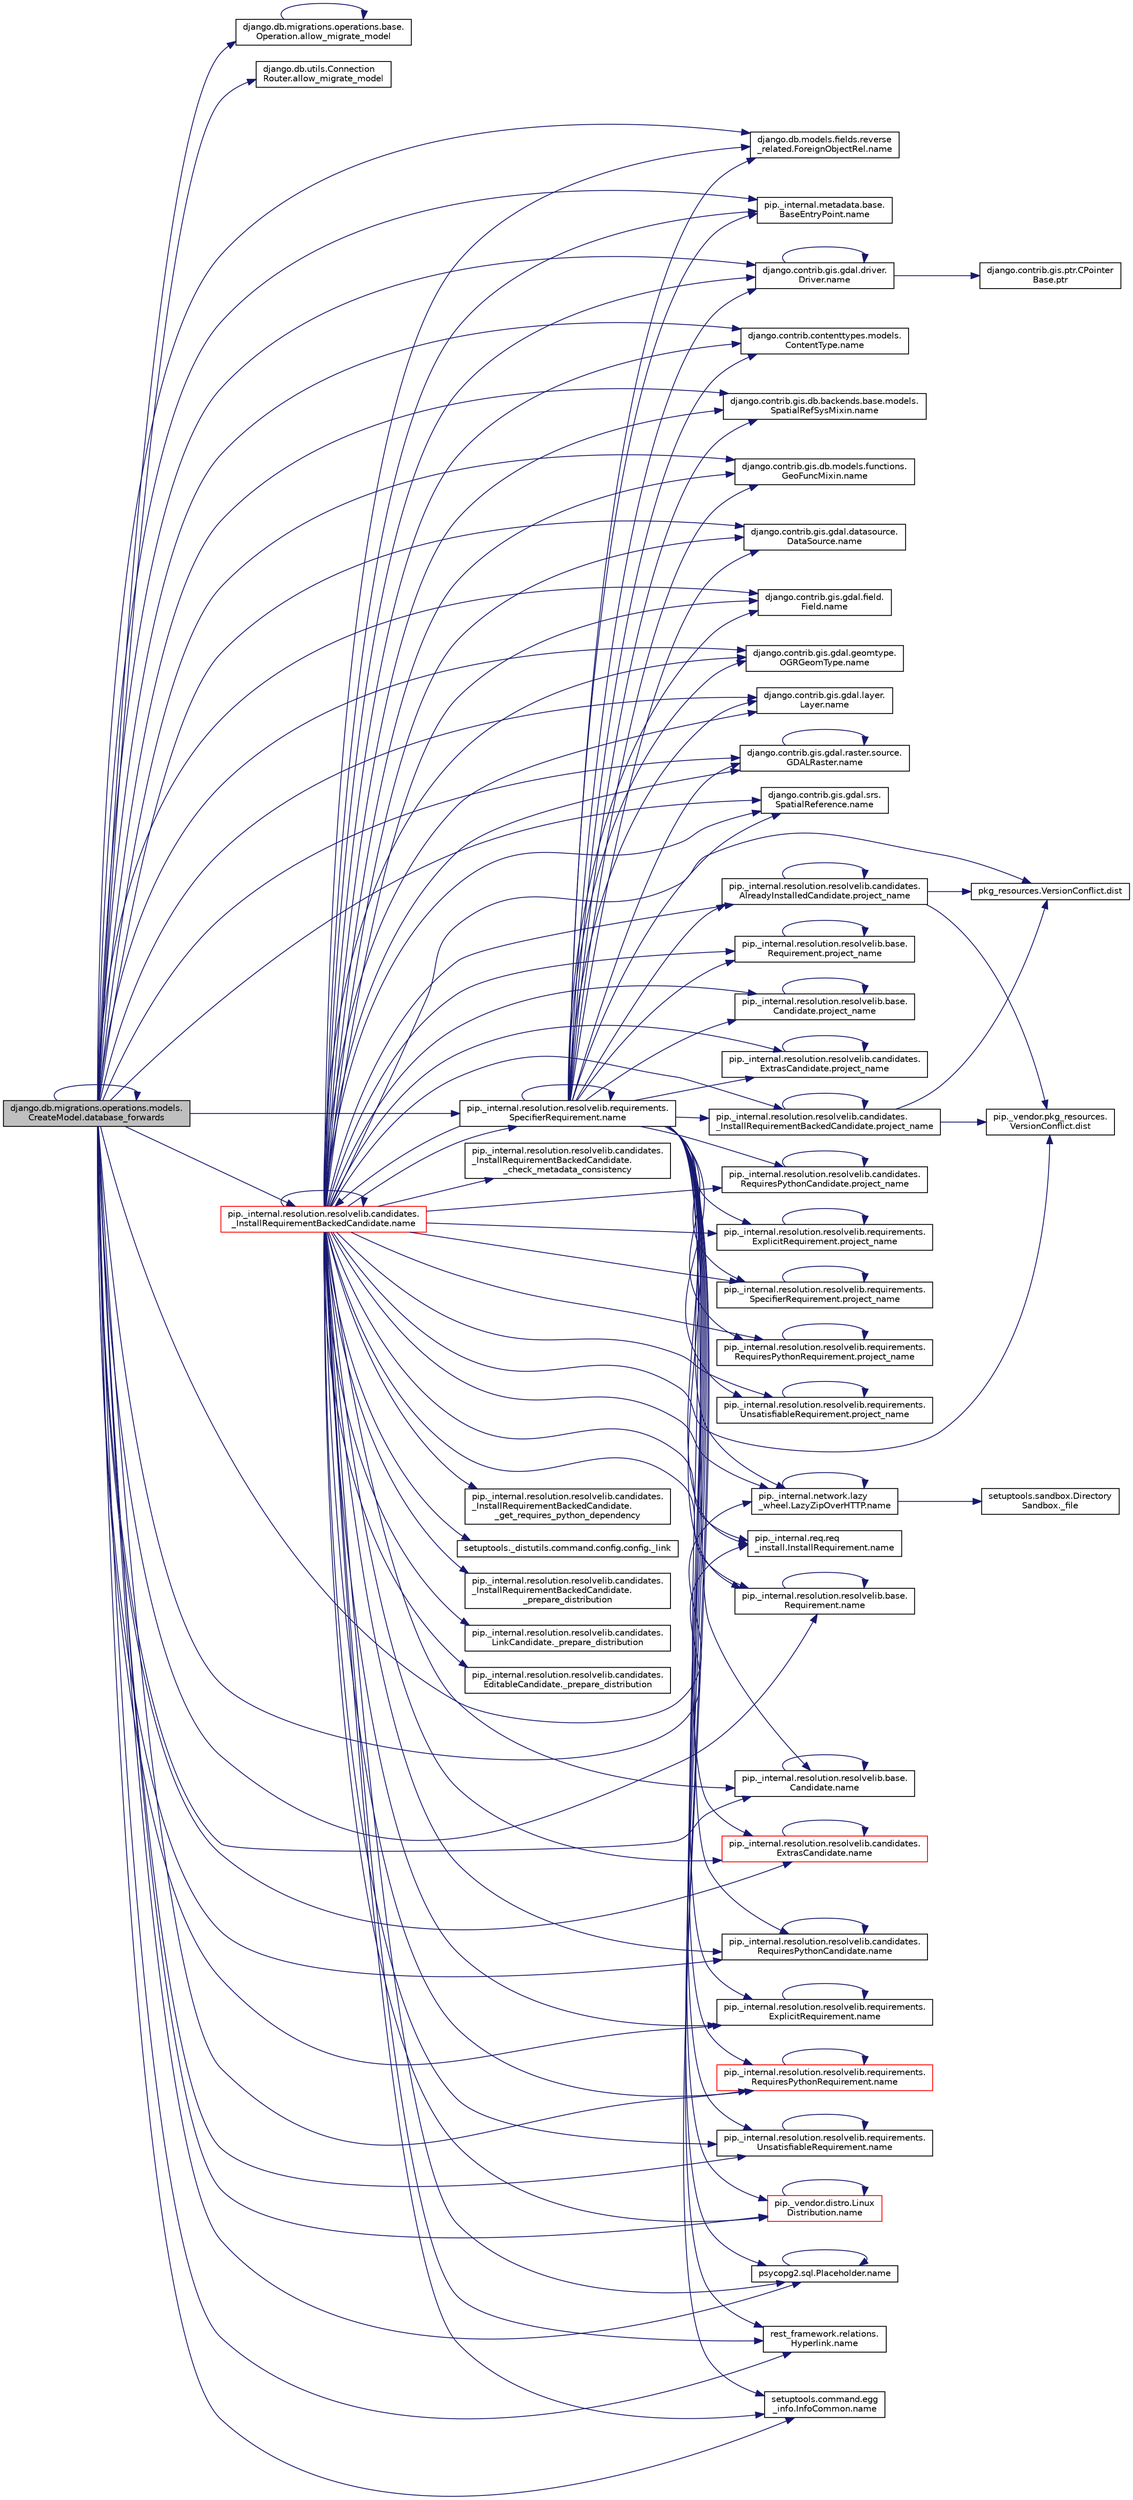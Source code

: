 digraph "django.db.migrations.operations.models.CreateModel.database_forwards"
{
 // LATEX_PDF_SIZE
  edge [fontname="Helvetica",fontsize="10",labelfontname="Helvetica",labelfontsize="10"];
  node [fontname="Helvetica",fontsize="10",shape=record];
  rankdir="LR";
  Node1 [label="django.db.migrations.operations.models.\lCreateModel.database_forwards",height=0.2,width=0.4,color="black", fillcolor="grey75", style="filled", fontcolor="black",tooltip=" "];
  Node1 -> Node2 [color="midnightblue",fontsize="10",style="solid",fontname="Helvetica"];
  Node2 [label="django.db.migrations.operations.base.\lOperation.allow_migrate_model",height=0.2,width=0.4,color="black", fillcolor="white", style="filled",URL="$d8/d4e/classdjango_1_1db_1_1migrations_1_1operations_1_1base_1_1_operation.html#a931262a66f72514a6c3e5abcb877f163",tooltip=" "];
  Node2 -> Node2 [color="midnightblue",fontsize="10",style="solid",fontname="Helvetica"];
  Node1 -> Node3 [color="midnightblue",fontsize="10",style="solid",fontname="Helvetica"];
  Node3 [label="django.db.utils.Connection\lRouter.allow_migrate_model",height=0.2,width=0.4,color="black", fillcolor="white", style="filled",URL="$dc/d1d/classdjango_1_1db_1_1utils_1_1_connection_router.html#a617a3947863c1ab69490c43a3c24bf5f",tooltip=" "];
  Node1 -> Node1 [color="midnightblue",fontsize="10",style="solid",fontname="Helvetica"];
  Node1 -> Node4 [color="midnightblue",fontsize="10",style="solid",fontname="Helvetica"];
  Node4 [label="django.contrib.contenttypes.models.\lContentType.name",height=0.2,width=0.4,color="black", fillcolor="white", style="filled",URL="$d6/d20/classdjango_1_1contrib_1_1contenttypes_1_1models_1_1_content_type.html#a1577e45d8940ca8ce7032df05c0920f1",tooltip=" "];
  Node1 -> Node5 [color="midnightblue",fontsize="10",style="solid",fontname="Helvetica"];
  Node5 [label="django.contrib.gis.db.backends.base.models.\lSpatialRefSysMixin.name",height=0.2,width=0.4,color="black", fillcolor="white", style="filled",URL="$d5/d73/classdjango_1_1contrib_1_1gis_1_1db_1_1backends_1_1base_1_1models_1_1_spatial_ref_sys_mixin.html#a502460564fa7a935d8bb5aea6cbce4b9",tooltip=" "];
  Node1 -> Node6 [color="midnightblue",fontsize="10",style="solid",fontname="Helvetica"];
  Node6 [label="django.contrib.gis.db.models.functions.\lGeoFuncMixin.name",height=0.2,width=0.4,color="black", fillcolor="white", style="filled",URL="$d4/d5c/classdjango_1_1contrib_1_1gis_1_1db_1_1models_1_1functions_1_1_geo_func_mixin.html#a9a6993ec9126211670ca7087359b8c6a",tooltip=" "];
  Node1 -> Node7 [color="midnightblue",fontsize="10",style="solid",fontname="Helvetica"];
  Node7 [label="django.contrib.gis.gdal.datasource.\lDataSource.name",height=0.2,width=0.4,color="black", fillcolor="white", style="filled",URL="$db/d7b/classdjango_1_1contrib_1_1gis_1_1gdal_1_1datasource_1_1_data_source.html#af2cbfd1f4ceeb82b6f7c29a705555d8e",tooltip=" "];
  Node1 -> Node8 [color="midnightblue",fontsize="10",style="solid",fontname="Helvetica"];
  Node8 [label="django.contrib.gis.gdal.driver.\lDriver.name",height=0.2,width=0.4,color="black", fillcolor="white", style="filled",URL="$d5/df2/classdjango_1_1contrib_1_1gis_1_1gdal_1_1driver_1_1_driver.html#ab25b5eea93459ca8e05dc329ef537f1b",tooltip=" "];
  Node8 -> Node8 [color="midnightblue",fontsize="10",style="solid",fontname="Helvetica"];
  Node8 -> Node9 [color="midnightblue",fontsize="10",style="solid",fontname="Helvetica"];
  Node9 [label="django.contrib.gis.ptr.CPointer\lBase.ptr",height=0.2,width=0.4,color="black", fillcolor="white", style="filled",URL="$da/dc5/classdjango_1_1contrib_1_1gis_1_1ptr_1_1_c_pointer_base.html#a234177319d249573c7dd6508c5ca9095",tooltip=" "];
  Node1 -> Node10 [color="midnightblue",fontsize="10",style="solid",fontname="Helvetica"];
  Node10 [label="django.contrib.gis.gdal.field.\lField.name",height=0.2,width=0.4,color="black", fillcolor="white", style="filled",URL="$d8/d65/classdjango_1_1contrib_1_1gis_1_1gdal_1_1field_1_1_field.html#a52ccad95ad1a0fae1ef80beb9a6c838b",tooltip=" "];
  Node1 -> Node11 [color="midnightblue",fontsize="10",style="solid",fontname="Helvetica"];
  Node11 [label="django.contrib.gis.gdal.geomtype.\lOGRGeomType.name",height=0.2,width=0.4,color="black", fillcolor="white", style="filled",URL="$dc/d9c/classdjango_1_1contrib_1_1gis_1_1gdal_1_1geomtype_1_1_o_g_r_geom_type.html#a80a6f16d4e7014ca3adac92432f148b2",tooltip=" "];
  Node1 -> Node12 [color="midnightblue",fontsize="10",style="solid",fontname="Helvetica"];
  Node12 [label="django.contrib.gis.gdal.layer.\lLayer.name",height=0.2,width=0.4,color="black", fillcolor="white", style="filled",URL="$d9/d84/classdjango_1_1contrib_1_1gis_1_1gdal_1_1layer_1_1_layer.html#a64c4f09deeb5dd93a1f82a986e090581",tooltip=" "];
  Node1 -> Node13 [color="midnightblue",fontsize="10",style="solid",fontname="Helvetica"];
  Node13 [label="django.contrib.gis.gdal.raster.source.\lGDALRaster.name",height=0.2,width=0.4,color="black", fillcolor="white", style="filled",URL="$db/dff/classdjango_1_1contrib_1_1gis_1_1gdal_1_1raster_1_1source_1_1_g_d_a_l_raster.html#adc147e651b853c17a0d6abe3be9da7a9",tooltip=" "];
  Node13 -> Node13 [color="midnightblue",fontsize="10",style="solid",fontname="Helvetica"];
  Node1 -> Node14 [color="midnightblue",fontsize="10",style="solid",fontname="Helvetica"];
  Node14 [label="django.contrib.gis.gdal.srs.\lSpatialReference.name",height=0.2,width=0.4,color="black", fillcolor="white", style="filled",URL="$d7/dda/classdjango_1_1contrib_1_1gis_1_1gdal_1_1srs_1_1_spatial_reference.html#aba72b97da57e6f07b85d53ff618798e3",tooltip=" "];
  Node1 -> Node15 [color="midnightblue",fontsize="10",style="solid",fontname="Helvetica"];
  Node15 [label="django.db.models.fields.reverse\l_related.ForeignObjectRel.name",height=0.2,width=0.4,color="black", fillcolor="white", style="filled",URL="$d3/da4/classdjango_1_1db_1_1models_1_1fields_1_1reverse__related_1_1_foreign_object_rel.html#aacda3a6a71b37c6422fbc200f0b0225a",tooltip=" "];
  Node1 -> Node16 [color="midnightblue",fontsize="10",style="solid",fontname="Helvetica"];
  Node16 [label="pip._internal.metadata.base.\lBaseEntryPoint.name",height=0.2,width=0.4,color="black", fillcolor="white", style="filled",URL="$d1/d78/classpip_1_1__internal_1_1metadata_1_1base_1_1_base_entry_point.html#acd0c7299966258aeb0876da26520233d",tooltip=" "];
  Node1 -> Node17 [color="midnightblue",fontsize="10",style="solid",fontname="Helvetica"];
  Node17 [label="pip._internal.network.lazy\l_wheel.LazyZipOverHTTP.name",height=0.2,width=0.4,color="black", fillcolor="white", style="filled",URL="$df/d67/classpip_1_1__internal_1_1network_1_1lazy__wheel_1_1_lazy_zip_over_h_t_t_p.html#a59403bb703d375caa6c1dda7573257a1",tooltip=" "];
  Node17 -> Node18 [color="midnightblue",fontsize="10",style="solid",fontname="Helvetica"];
  Node18 [label="setuptools.sandbox.Directory\lSandbox._file",height=0.2,width=0.4,color="black", fillcolor="white", style="filled",URL="$d2/d0b/classsetuptools_1_1sandbox_1_1_directory_sandbox.html#aebaa4bbc5882d7bfe9bbb0b60c598d10",tooltip=" "];
  Node17 -> Node17 [color="midnightblue",fontsize="10",style="solid",fontname="Helvetica"];
  Node1 -> Node19 [color="midnightblue",fontsize="10",style="solid",fontname="Helvetica"];
  Node19 [label="pip._internal.req.req\l_install.InstallRequirement.name",height=0.2,width=0.4,color="black", fillcolor="white", style="filled",URL="$d2/daa/classpip_1_1__internal_1_1req_1_1req__install_1_1_install_requirement.html#a6b019e16ae98576ae64c68e0f5824e34",tooltip=" "];
  Node1 -> Node20 [color="midnightblue",fontsize="10",style="solid",fontname="Helvetica"];
  Node20 [label="pip._internal.resolution.resolvelib.base.\lRequirement.name",height=0.2,width=0.4,color="black", fillcolor="white", style="filled",URL="$d7/d6d/classpip_1_1__internal_1_1resolution_1_1resolvelib_1_1base_1_1_requirement.html#a013752876d4b3521f3a087987b443d90",tooltip=" "];
  Node20 -> Node20 [color="midnightblue",fontsize="10",style="solid",fontname="Helvetica"];
  Node1 -> Node21 [color="midnightblue",fontsize="10",style="solid",fontname="Helvetica"];
  Node21 [label="pip._internal.resolution.resolvelib.base.\lCandidate.name",height=0.2,width=0.4,color="black", fillcolor="white", style="filled",URL="$db/d18/classpip_1_1__internal_1_1resolution_1_1resolvelib_1_1base_1_1_candidate.html#a7000e68e912182072a011f9df0c142ee",tooltip=" "];
  Node21 -> Node21 [color="midnightblue",fontsize="10",style="solid",fontname="Helvetica"];
  Node1 -> Node22 [color="midnightblue",fontsize="10",style="solid",fontname="Helvetica"];
  Node22 [label="pip._internal.resolution.resolvelib.candidates.\l_InstallRequirementBackedCandidate.name",height=0.2,width=0.4,color="red", fillcolor="white", style="filled",URL="$dc/d03/classpip_1_1__internal_1_1resolution_1_1resolvelib_1_1candidates_1_1___install_requirement_backed_candidate.html#a1538a825241b855a4abf51d6bf616cde",tooltip=" "];
  Node22 -> Node23 [color="midnightblue",fontsize="10",style="solid",fontname="Helvetica"];
  Node23 [label="pip._internal.resolution.resolvelib.candidates.\l_InstallRequirementBackedCandidate.\l_check_metadata_consistency",height=0.2,width=0.4,color="black", fillcolor="white", style="filled",URL="$dc/d03/classpip_1_1__internal_1_1resolution_1_1resolvelib_1_1candidates_1_1___install_requirement_backed_candidate.html#aa4267fc23899a7adec3125fe2bacfac2",tooltip=" "];
  Node22 -> Node24 [color="midnightblue",fontsize="10",style="solid",fontname="Helvetica"];
  Node24 [label="pip._internal.resolution.resolvelib.candidates.\l_InstallRequirementBackedCandidate.\l_get_requires_python_dependency",height=0.2,width=0.4,color="black", fillcolor="white", style="filled",URL="$dc/d03/classpip_1_1__internal_1_1resolution_1_1resolvelib_1_1candidates_1_1___install_requirement_backed_candidate.html#a21158f5354c4f7a263e8a141e5bdc4a4",tooltip=" "];
  Node22 -> Node25 [color="midnightblue",fontsize="10",style="solid",fontname="Helvetica"];
  Node25 [label="setuptools._distutils.command.config.config._link",height=0.2,width=0.4,color="black", fillcolor="white", style="filled",URL="$d2/d18/classsetuptools_1_1__distutils_1_1command_1_1config_1_1config.html#a764ca3579df206eb7561dec4738ae360",tooltip=" "];
  Node22 -> Node26 [color="midnightblue",fontsize="10",style="solid",fontname="Helvetica"];
  Node26 [label="pip._internal.resolution.resolvelib.candidates.\l_InstallRequirementBackedCandidate.\l_prepare_distribution",height=0.2,width=0.4,color="black", fillcolor="white", style="filled",URL="$dc/d03/classpip_1_1__internal_1_1resolution_1_1resolvelib_1_1candidates_1_1___install_requirement_backed_candidate.html#a6d4afa850912f84a07f0497a6c46dcd8",tooltip=" "];
  Node22 -> Node27 [color="midnightblue",fontsize="10",style="solid",fontname="Helvetica"];
  Node27 [label="pip._internal.resolution.resolvelib.candidates.\lLinkCandidate._prepare_distribution",height=0.2,width=0.4,color="black", fillcolor="white", style="filled",URL="$d1/def/classpip_1_1__internal_1_1resolution_1_1resolvelib_1_1candidates_1_1_link_candidate.html#a08ae26a213de17a8c97f9164c0219289",tooltip=" "];
  Node22 -> Node28 [color="midnightblue",fontsize="10",style="solid",fontname="Helvetica"];
  Node28 [label="pip._internal.resolution.resolvelib.candidates.\lEditableCandidate._prepare_distribution",height=0.2,width=0.4,color="black", fillcolor="white", style="filled",URL="$dd/d77/classpip_1_1__internal_1_1resolution_1_1resolvelib_1_1candidates_1_1_editable_candidate.html#a06c4a39aaf192e2a8aff02e7c0a3a2a5",tooltip=" "];
  Node22 -> Node29 [color="midnightblue",fontsize="10",style="solid",fontname="Helvetica"];
  Node29 [label="pip._vendor.pkg_resources.\lVersionConflict.dist",height=0.2,width=0.4,color="black", fillcolor="white", style="filled",URL="$d2/d23/classpip_1_1__vendor_1_1pkg__resources_1_1_version_conflict.html#ab3d8caac5c0236cd06cdfafaae139b5c",tooltip=" "];
  Node22 -> Node30 [color="midnightblue",fontsize="10",style="solid",fontname="Helvetica"];
  Node30 [label="pkg_resources.VersionConflict.dist",height=0.2,width=0.4,color="black", fillcolor="white", style="filled",URL="$d2/d54/classpkg__resources_1_1_version_conflict.html#aa9fbb5b0a8a3eca7fd7b68590df60925",tooltip=" "];
  Node22 -> Node4 [color="midnightblue",fontsize="10",style="solid",fontname="Helvetica"];
  Node22 -> Node5 [color="midnightblue",fontsize="10",style="solid",fontname="Helvetica"];
  Node22 -> Node6 [color="midnightblue",fontsize="10",style="solid",fontname="Helvetica"];
  Node22 -> Node7 [color="midnightblue",fontsize="10",style="solid",fontname="Helvetica"];
  Node22 -> Node8 [color="midnightblue",fontsize="10",style="solid",fontname="Helvetica"];
  Node22 -> Node10 [color="midnightblue",fontsize="10",style="solid",fontname="Helvetica"];
  Node22 -> Node11 [color="midnightblue",fontsize="10",style="solid",fontname="Helvetica"];
  Node22 -> Node12 [color="midnightblue",fontsize="10",style="solid",fontname="Helvetica"];
  Node22 -> Node13 [color="midnightblue",fontsize="10",style="solid",fontname="Helvetica"];
  Node22 -> Node14 [color="midnightblue",fontsize="10",style="solid",fontname="Helvetica"];
  Node22 -> Node15 [color="midnightblue",fontsize="10",style="solid",fontname="Helvetica"];
  Node22 -> Node16 [color="midnightblue",fontsize="10",style="solid",fontname="Helvetica"];
  Node22 -> Node17 [color="midnightblue",fontsize="10",style="solid",fontname="Helvetica"];
  Node22 -> Node19 [color="midnightblue",fontsize="10",style="solid",fontname="Helvetica"];
  Node22 -> Node20 [color="midnightblue",fontsize="10",style="solid",fontname="Helvetica"];
  Node22 -> Node21 [color="midnightblue",fontsize="10",style="solid",fontname="Helvetica"];
  Node22 -> Node22 [color="midnightblue",fontsize="10",style="solid",fontname="Helvetica"];
  Node22 -> Node31 [color="midnightblue",fontsize="10",style="solid",fontname="Helvetica"];
  Node31 [label="pip._internal.resolution.resolvelib.candidates.\lExtrasCandidate.name",height=0.2,width=0.4,color="red", fillcolor="white", style="filled",URL="$d8/df7/classpip_1_1__internal_1_1resolution_1_1resolvelib_1_1candidates_1_1_extras_candidate.html#a6e13b1ab724cd7af8b22cadb37352b31",tooltip=" "];
  Node31 -> Node31 [color="midnightblue",fontsize="10",style="solid",fontname="Helvetica"];
  Node22 -> Node73 [color="midnightblue",fontsize="10",style="solid",fontname="Helvetica"];
  Node73 [label="pip._internal.resolution.resolvelib.candidates.\lRequiresPythonCandidate.name",height=0.2,width=0.4,color="black", fillcolor="white", style="filled",URL="$db/d0a/classpip_1_1__internal_1_1resolution_1_1resolvelib_1_1candidates_1_1_requires_python_candidate.html#aeff13058676b07d1b67feed53749d838",tooltip=" "];
  Node73 -> Node73 [color="midnightblue",fontsize="10",style="solid",fontname="Helvetica"];
  Node22 -> Node74 [color="midnightblue",fontsize="10",style="solid",fontname="Helvetica"];
  Node74 [label="pip._internal.resolution.resolvelib.requirements.\lExplicitRequirement.name",height=0.2,width=0.4,color="black", fillcolor="white", style="filled",URL="$d3/d28/classpip_1_1__internal_1_1resolution_1_1resolvelib_1_1requirements_1_1_explicit_requirement.html#a3e8f9b07c17be864b1a90cc2f5e87b35",tooltip=" "];
  Node74 -> Node74 [color="midnightblue",fontsize="10",style="solid",fontname="Helvetica"];
  Node22 -> Node75 [color="midnightblue",fontsize="10",style="solid",fontname="Helvetica"];
  Node75 [label="pip._internal.resolution.resolvelib.requirements.\lSpecifierRequirement.name",height=0.2,width=0.4,color="black", fillcolor="white", style="filled",URL="$d5/dce/classpip_1_1__internal_1_1resolution_1_1resolvelib_1_1requirements_1_1_specifier_requirement.html#af2ae64f787d166605910d13457564fd9",tooltip=" "];
  Node75 -> Node4 [color="midnightblue",fontsize="10",style="solid",fontname="Helvetica"];
  Node75 -> Node5 [color="midnightblue",fontsize="10",style="solid",fontname="Helvetica"];
  Node75 -> Node6 [color="midnightblue",fontsize="10",style="solid",fontname="Helvetica"];
  Node75 -> Node7 [color="midnightblue",fontsize="10",style="solid",fontname="Helvetica"];
  Node75 -> Node8 [color="midnightblue",fontsize="10",style="solid",fontname="Helvetica"];
  Node75 -> Node10 [color="midnightblue",fontsize="10",style="solid",fontname="Helvetica"];
  Node75 -> Node11 [color="midnightblue",fontsize="10",style="solid",fontname="Helvetica"];
  Node75 -> Node12 [color="midnightblue",fontsize="10",style="solid",fontname="Helvetica"];
  Node75 -> Node13 [color="midnightblue",fontsize="10",style="solid",fontname="Helvetica"];
  Node75 -> Node14 [color="midnightblue",fontsize="10",style="solid",fontname="Helvetica"];
  Node75 -> Node15 [color="midnightblue",fontsize="10",style="solid",fontname="Helvetica"];
  Node75 -> Node16 [color="midnightblue",fontsize="10",style="solid",fontname="Helvetica"];
  Node75 -> Node17 [color="midnightblue",fontsize="10",style="solid",fontname="Helvetica"];
  Node75 -> Node19 [color="midnightblue",fontsize="10",style="solid",fontname="Helvetica"];
  Node75 -> Node20 [color="midnightblue",fontsize="10",style="solid",fontname="Helvetica"];
  Node75 -> Node21 [color="midnightblue",fontsize="10",style="solid",fontname="Helvetica"];
  Node75 -> Node22 [color="midnightblue",fontsize="10",style="solid",fontname="Helvetica"];
  Node75 -> Node31 [color="midnightblue",fontsize="10",style="solid",fontname="Helvetica"];
  Node75 -> Node73 [color="midnightblue",fontsize="10",style="solid",fontname="Helvetica"];
  Node75 -> Node74 [color="midnightblue",fontsize="10",style="solid",fontname="Helvetica"];
  Node75 -> Node75 [color="midnightblue",fontsize="10",style="solid",fontname="Helvetica"];
  Node75 -> Node76 [color="midnightblue",fontsize="10",style="solid",fontname="Helvetica"];
  Node76 [label="pip._internal.resolution.resolvelib.requirements.\lRequiresPythonRequirement.name",height=0.2,width=0.4,color="red", fillcolor="white", style="filled",URL="$d1/de6/classpip_1_1__internal_1_1resolution_1_1resolvelib_1_1requirements_1_1_requires_python_requirement.html#ac555e717a97ebb38cb2ad735939cf8b8",tooltip=" "];
  Node76 -> Node76 [color="midnightblue",fontsize="10",style="solid",fontname="Helvetica"];
  Node75 -> Node78 [color="midnightblue",fontsize="10",style="solid",fontname="Helvetica"];
  Node78 [label="pip._internal.resolution.resolvelib.requirements.\lUnsatisfiableRequirement.name",height=0.2,width=0.4,color="black", fillcolor="white", style="filled",URL="$df/d30/classpip_1_1__internal_1_1resolution_1_1resolvelib_1_1requirements_1_1_unsatisfiable_requirement.html#a78f7012fa925a93d5600232bf2bc9728",tooltip=" "];
  Node78 -> Node78 [color="midnightblue",fontsize="10",style="solid",fontname="Helvetica"];
  Node75 -> Node72 [color="midnightblue",fontsize="10",style="solid",fontname="Helvetica"];
  Node72 [label="pip._vendor.distro.Linux\lDistribution.name",height=0.2,width=0.4,color="red", fillcolor="white", style="filled",URL="$db/dc1/classpip_1_1__vendor_1_1distro_1_1_linux_distribution.html#a7bbcbb9f1bf561b231f594b5bb251dbc",tooltip=" "];
  Node72 -> Node72 [color="midnightblue",fontsize="10",style="solid",fontname="Helvetica"];
  Node75 -> Node79 [color="midnightblue",fontsize="10",style="solid",fontname="Helvetica"];
  Node79 [label="psycopg2.sql.Placeholder.name",height=0.2,width=0.4,color="black", fillcolor="white", style="filled",URL="$dc/d33/classpsycopg2_1_1sql_1_1_placeholder.html#a865e1b1e7f839dadb22b2c4513ed1f86",tooltip=" "];
  Node79 -> Node79 [color="midnightblue",fontsize="10",style="solid",fontname="Helvetica"];
  Node75 -> Node80 [color="midnightblue",fontsize="10",style="solid",fontname="Helvetica"];
  Node80 [label="rest_framework.relations.\lHyperlink.name",height=0.2,width=0.4,color="black", fillcolor="white", style="filled",URL="$d2/d10/classrest__framework_1_1relations_1_1_hyperlink.html#aa8a58ea5a04caa55484ff709398630c2",tooltip=" "];
  Node75 -> Node81 [color="midnightblue",fontsize="10",style="solid",fontname="Helvetica"];
  Node81 [label="setuptools.command.egg\l_info.InfoCommon.name",height=0.2,width=0.4,color="black", fillcolor="white", style="filled",URL="$d5/dfc/classsetuptools_1_1command_1_1egg__info_1_1_info_common.html#a13f1532df6e92fbd8ae68eb480808db2",tooltip=" "];
  Node75 -> Node82 [color="midnightblue",fontsize="10",style="solid",fontname="Helvetica"];
  Node82 [label="pip._internal.resolution.resolvelib.base.\lRequirement.project_name",height=0.2,width=0.4,color="black", fillcolor="white", style="filled",URL="$d7/d6d/classpip_1_1__internal_1_1resolution_1_1resolvelib_1_1base_1_1_requirement.html#a9e7ef67fedb014e089230eab20cd5e62",tooltip=" "];
  Node82 -> Node82 [color="midnightblue",fontsize="10",style="solid",fontname="Helvetica"];
  Node75 -> Node83 [color="midnightblue",fontsize="10",style="solid",fontname="Helvetica"];
  Node83 [label="pip._internal.resolution.resolvelib.base.\lCandidate.project_name",height=0.2,width=0.4,color="black", fillcolor="white", style="filled",URL="$db/d18/classpip_1_1__internal_1_1resolution_1_1resolvelib_1_1base_1_1_candidate.html#aceefc46c594fc32f62a567eafa8ff507",tooltip=" "];
  Node83 -> Node83 [color="midnightblue",fontsize="10",style="solid",fontname="Helvetica"];
  Node75 -> Node84 [color="midnightblue",fontsize="10",style="solid",fontname="Helvetica"];
  Node84 [label="pip._internal.resolution.resolvelib.candidates.\l_InstallRequirementBackedCandidate.project_name",height=0.2,width=0.4,color="black", fillcolor="white", style="filled",URL="$dc/d03/classpip_1_1__internal_1_1resolution_1_1resolvelib_1_1candidates_1_1___install_requirement_backed_candidate.html#afb29636cf2105645e2e535afe69ee58b",tooltip=" "];
  Node84 -> Node29 [color="midnightblue",fontsize="10",style="solid",fontname="Helvetica"];
  Node84 -> Node30 [color="midnightblue",fontsize="10",style="solid",fontname="Helvetica"];
  Node84 -> Node84 [color="midnightblue",fontsize="10",style="solid",fontname="Helvetica"];
  Node75 -> Node85 [color="midnightblue",fontsize="10",style="solid",fontname="Helvetica"];
  Node85 [label="pip._internal.resolution.resolvelib.candidates.\lAlreadyInstalledCandidate.project_name",height=0.2,width=0.4,color="black", fillcolor="white", style="filled",URL="$d3/d4e/classpip_1_1__internal_1_1resolution_1_1resolvelib_1_1candidates_1_1_already_installed_candidate.html#a7a8c464f07a539f78d39fa5283b6e785",tooltip=" "];
  Node85 -> Node29 [color="midnightblue",fontsize="10",style="solid",fontname="Helvetica"];
  Node85 -> Node30 [color="midnightblue",fontsize="10",style="solid",fontname="Helvetica"];
  Node85 -> Node85 [color="midnightblue",fontsize="10",style="solid",fontname="Helvetica"];
  Node75 -> Node86 [color="midnightblue",fontsize="10",style="solid",fontname="Helvetica"];
  Node86 [label="pip._internal.resolution.resolvelib.candidates.\lExtrasCandidate.project_name",height=0.2,width=0.4,color="black", fillcolor="white", style="filled",URL="$d8/df7/classpip_1_1__internal_1_1resolution_1_1resolvelib_1_1candidates_1_1_extras_candidate.html#afd5cf51e5e0260ce36e402b61fdba92f",tooltip=" "];
  Node86 -> Node86 [color="midnightblue",fontsize="10",style="solid",fontname="Helvetica"];
  Node75 -> Node87 [color="midnightblue",fontsize="10",style="solid",fontname="Helvetica"];
  Node87 [label="pip._internal.resolution.resolvelib.candidates.\lRequiresPythonCandidate.project_name",height=0.2,width=0.4,color="black", fillcolor="white", style="filled",URL="$db/d0a/classpip_1_1__internal_1_1resolution_1_1resolvelib_1_1candidates_1_1_requires_python_candidate.html#a3e210595f49465f9b592a12dcaf29a69",tooltip=" "];
  Node87 -> Node87 [color="midnightblue",fontsize="10",style="solid",fontname="Helvetica"];
  Node75 -> Node88 [color="midnightblue",fontsize="10",style="solid",fontname="Helvetica"];
  Node88 [label="pip._internal.resolution.resolvelib.requirements.\lExplicitRequirement.project_name",height=0.2,width=0.4,color="black", fillcolor="white", style="filled",URL="$d3/d28/classpip_1_1__internal_1_1resolution_1_1resolvelib_1_1requirements_1_1_explicit_requirement.html#a295ba3ae7f6e43ae7f3addb1d50e70fd",tooltip=" "];
  Node88 -> Node88 [color="midnightblue",fontsize="10",style="solid",fontname="Helvetica"];
  Node75 -> Node89 [color="midnightblue",fontsize="10",style="solid",fontname="Helvetica"];
  Node89 [label="pip._internal.resolution.resolvelib.requirements.\lSpecifierRequirement.project_name",height=0.2,width=0.4,color="black", fillcolor="white", style="filled",URL="$d5/dce/classpip_1_1__internal_1_1resolution_1_1resolvelib_1_1requirements_1_1_specifier_requirement.html#a1610069dd17d6255c0dea8a1d2e6763f",tooltip=" "];
  Node89 -> Node89 [color="midnightblue",fontsize="10",style="solid",fontname="Helvetica"];
  Node75 -> Node90 [color="midnightblue",fontsize="10",style="solid",fontname="Helvetica"];
  Node90 [label="pip._internal.resolution.resolvelib.requirements.\lRequiresPythonRequirement.project_name",height=0.2,width=0.4,color="black", fillcolor="white", style="filled",URL="$d1/de6/classpip_1_1__internal_1_1resolution_1_1resolvelib_1_1requirements_1_1_requires_python_requirement.html#af5ab8fd112f3ff86dd04c739a9565227",tooltip=" "];
  Node90 -> Node90 [color="midnightblue",fontsize="10",style="solid",fontname="Helvetica"];
  Node75 -> Node91 [color="midnightblue",fontsize="10",style="solid",fontname="Helvetica"];
  Node91 [label="pip._internal.resolution.resolvelib.requirements.\lUnsatisfiableRequirement.project_name",height=0.2,width=0.4,color="black", fillcolor="white", style="filled",URL="$df/d30/classpip_1_1__internal_1_1resolution_1_1resolvelib_1_1requirements_1_1_unsatisfiable_requirement.html#a9d0359f486d02c7db78c02de65707837",tooltip=" "];
  Node91 -> Node91 [color="midnightblue",fontsize="10",style="solid",fontname="Helvetica"];
  Node22 -> Node76 [color="midnightblue",fontsize="10",style="solid",fontname="Helvetica"];
  Node22 -> Node78 [color="midnightblue",fontsize="10",style="solid",fontname="Helvetica"];
  Node22 -> Node72 [color="midnightblue",fontsize="10",style="solid",fontname="Helvetica"];
  Node22 -> Node79 [color="midnightblue",fontsize="10",style="solid",fontname="Helvetica"];
  Node22 -> Node80 [color="midnightblue",fontsize="10",style="solid",fontname="Helvetica"];
  Node22 -> Node81 [color="midnightblue",fontsize="10",style="solid",fontname="Helvetica"];
  Node22 -> Node82 [color="midnightblue",fontsize="10",style="solid",fontname="Helvetica"];
  Node22 -> Node83 [color="midnightblue",fontsize="10",style="solid",fontname="Helvetica"];
  Node22 -> Node84 [color="midnightblue",fontsize="10",style="solid",fontname="Helvetica"];
  Node22 -> Node85 [color="midnightblue",fontsize="10",style="solid",fontname="Helvetica"];
  Node22 -> Node86 [color="midnightblue",fontsize="10",style="solid",fontname="Helvetica"];
  Node22 -> Node87 [color="midnightblue",fontsize="10",style="solid",fontname="Helvetica"];
  Node22 -> Node88 [color="midnightblue",fontsize="10",style="solid",fontname="Helvetica"];
  Node22 -> Node89 [color="midnightblue",fontsize="10",style="solid",fontname="Helvetica"];
  Node22 -> Node90 [color="midnightblue",fontsize="10",style="solid",fontname="Helvetica"];
  Node22 -> Node91 [color="midnightblue",fontsize="10",style="solid",fontname="Helvetica"];
  Node1 -> Node31 [color="midnightblue",fontsize="10",style="solid",fontname="Helvetica"];
  Node1 -> Node73 [color="midnightblue",fontsize="10",style="solid",fontname="Helvetica"];
  Node1 -> Node74 [color="midnightblue",fontsize="10",style="solid",fontname="Helvetica"];
  Node1 -> Node75 [color="midnightblue",fontsize="10",style="solid",fontname="Helvetica"];
  Node1 -> Node76 [color="midnightblue",fontsize="10",style="solid",fontname="Helvetica"];
  Node1 -> Node78 [color="midnightblue",fontsize="10",style="solid",fontname="Helvetica"];
  Node1 -> Node72 [color="midnightblue",fontsize="10",style="solid",fontname="Helvetica"];
  Node1 -> Node79 [color="midnightblue",fontsize="10",style="solid",fontname="Helvetica"];
  Node1 -> Node80 [color="midnightblue",fontsize="10",style="solid",fontname="Helvetica"];
  Node1 -> Node81 [color="midnightblue",fontsize="10",style="solid",fontname="Helvetica"];
}
